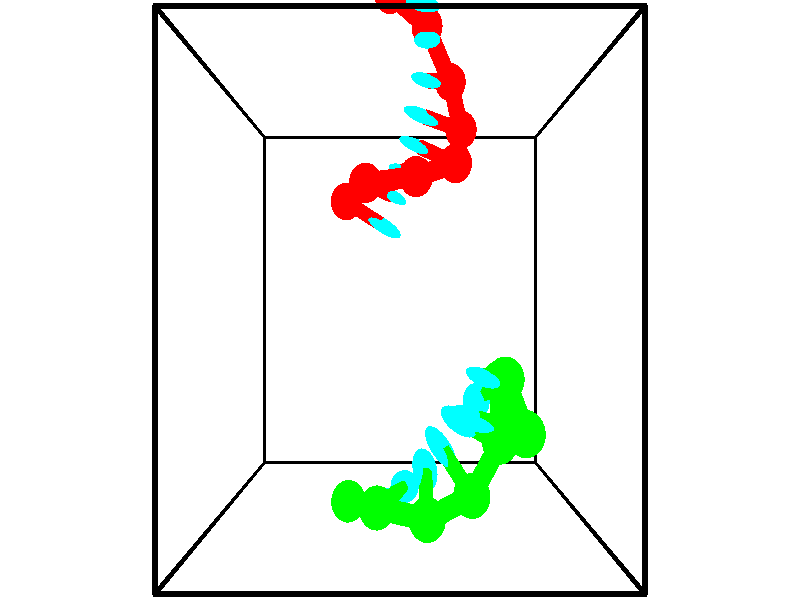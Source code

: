 // switches for output
#declare DRAW_BASES = 1; // possible values are 0, 1; only relevant for DNA ribbons
#declare DRAW_BASES_TYPE = 3; // possible values are 1, 2, 3; only relevant for DNA ribbons
#declare DRAW_FOG = 0; // set to 1 to enable fog

#include "colors.inc"

#include "transforms.inc"
background { rgb <1, 1, 1>}

#default {
   normal{
       ripples 0.25
       frequency 0.20
       turbulence 0.2
       lambda 5
   }
	finish {
		phong 0.1
		phong_size 40.
	}
}

// original window dimensions: 1024x640


// camera settings

camera {
	sky <-0, 1, 0>
	up <-0, 1, 0>
	right 1.6 * <1, 0, 0>
	location <2.5, 2.5, 11.1562>
	look_at <2.5, 2.5, 2.5>
	direction <0, 0, -8.6562>
	angle 67.0682
}


# declare cpy_camera_pos = <2.5, 2.5, 11.1562>;
# if (DRAW_FOG = 1)
fog {
	fog_type 2
	up vnormalize(cpy_camera_pos)
	color rgbt<1,1,1,0.3>
	distance 1e-5
	fog_alt 3e-3
	fog_offset 4
}
# end


// LIGHTS

# declare lum = 6;
global_settings {
	ambient_light rgb lum * <0.05, 0.05, 0.05>
	max_trace_level 15
}# declare cpy_direct_light_amount = 0.25;
light_source
{	1000 * <-1, -1, 1>,
	rgb lum * cpy_direct_light_amount
	parallel
}

light_source
{	1000 * <1, 1, -1>,
	rgb lum * cpy_direct_light_amount
	parallel
}

// strand 0

// nucleotide -1

// particle -1
sphere {
	<1.627031, 3.830073, 1.358273> 0.250000
	pigment { color rgbt <1,0,0,0> }
	no_shadow
}
cylinder {
	<1.978447, 3.639511, 1.372169>,  <2.189296, 3.525174, 1.380508>, 0.100000
	pigment { color rgbt <1,0,0,0> }
	no_shadow
}
cylinder {
	<1.978447, 3.639511, 1.372169>,  <1.627031, 3.830073, 1.358273>, 0.100000
	pigment { color rgbt <1,0,0,0> }
	no_shadow
}

// particle -1
sphere {
	<1.978447, 3.639511, 1.372169> 0.100000
	pigment { color rgbt <1,0,0,0> }
	no_shadow
}
sphere {
	0, 1
	scale<0.080000,0.200000,0.300000>
	matrix <0.424417, 0.811900, 0.400859,
		-0.219179, -0.337425, 0.915481,
		0.878539, -0.476406, 0.034743,
		2.242009, 3.496589, 1.382592>
	pigment { color rgbt <0,1,1,0> }
	no_shadow
}
cylinder {
	<1.984102, 3.969561, 2.069040>,  <1.627031, 3.830073, 1.358273>, 0.130000
	pigment { color rgbt <1,0,0,0> }
	no_shadow
}

// nucleotide -1

// particle -1
sphere {
	<1.984102, 3.969561, 2.069040> 0.250000
	pigment { color rgbt <1,0,0,0> }
	no_shadow
}
cylinder {
	<2.209667, 3.924911, 1.741737>,  <2.345006, 3.898122, 1.545356>, 0.100000
	pigment { color rgbt <1,0,0,0> }
	no_shadow
}
cylinder {
	<2.209667, 3.924911, 1.741737>,  <1.984102, 3.969561, 2.069040>, 0.100000
	pigment { color rgbt <1,0,0,0> }
	no_shadow
}

// particle -1
sphere {
	<2.209667, 3.924911, 1.741737> 0.100000
	pigment { color rgbt <1,0,0,0> }
	no_shadow
}
sphere {
	0, 1
	scale<0.080000,0.200000,0.300000>
	matrix <0.430073, 0.885554, 0.175587,
		0.705011, -0.450926, 0.547381,
		0.563912, -0.111623, -0.818256,
		2.378841, 3.891425, 1.496260>
	pigment { color rgbt <0,1,1,0> }
	no_shadow
}
cylinder {
	<2.736337, 4.020975, 2.225874>,  <1.984102, 3.969561, 2.069040>, 0.130000
	pigment { color rgbt <1,0,0,0> }
	no_shadow
}

// nucleotide -1

// particle -1
sphere {
	<2.736337, 4.020975, 2.225874> 0.250000
	pigment { color rgbt <1,0,0,0> }
	no_shadow
}
cylinder {
	<2.616131, 4.128616, 1.859863>,  <2.544007, 4.193201, 1.640257>, 0.100000
	pigment { color rgbt <1,0,0,0> }
	no_shadow
}
cylinder {
	<2.616131, 4.128616, 1.859863>,  <2.736337, 4.020975, 2.225874>, 0.100000
	pigment { color rgbt <1,0,0,0> }
	no_shadow
}

// particle -1
sphere {
	<2.616131, 4.128616, 1.859863> 0.100000
	pigment { color rgbt <1,0,0,0> }
	no_shadow
}
sphere {
	0, 1
	scale<0.080000,0.200000,0.300000>
	matrix <0.235216, 0.950651, 0.202329,
		0.924318, -0.154425, -0.348982,
		-0.300515, 0.269102, -0.915027,
		2.525976, 4.209347, 1.585355>
	pigment { color rgbt <0,1,1,0> }
	no_shadow
}
cylinder {
	<3.354670, 4.248151, 1.879526>,  <2.736337, 4.020975, 2.225874>, 0.130000
	pigment { color rgbt <1,0,0,0> }
	no_shadow
}

// nucleotide -1

// particle -1
sphere {
	<3.354670, 4.248151, 1.879526> 0.250000
	pigment { color rgbt <1,0,0,0> }
	no_shadow
}
cylinder {
	<3.015583, 4.409424, 1.741646>,  <2.812131, 4.506187, 1.658917>, 0.100000
	pigment { color rgbt <1,0,0,0> }
	no_shadow
}
cylinder {
	<3.015583, 4.409424, 1.741646>,  <3.354670, 4.248151, 1.879526>, 0.100000
	pigment { color rgbt <1,0,0,0> }
	no_shadow
}

// particle -1
sphere {
	<3.015583, 4.409424, 1.741646> 0.100000
	pigment { color rgbt <1,0,0,0> }
	no_shadow
}
sphere {
	0, 1
	scale<0.080000,0.200000,0.300000>
	matrix <0.279856, 0.891972, 0.355058,
		0.450617, 0.204522, -0.868973,
		-0.847717, 0.403183, -0.344702,
		2.761268, 4.530379, 1.638235>
	pigment { color rgbt <0,1,1,0> }
	no_shadow
}
cylinder {
	<3.481439, 4.780815, 1.438518>,  <3.354670, 4.248151, 1.879526>, 0.130000
	pigment { color rgbt <1,0,0,0> }
	no_shadow
}

// nucleotide -1

// particle -1
sphere {
	<3.481439, 4.780815, 1.438518> 0.250000
	pigment { color rgbt <1,0,0,0> }
	no_shadow
}
cylinder {
	<3.113911, 4.855042, 1.577850>,  <2.893394, 4.899577, 1.661450>, 0.100000
	pigment { color rgbt <1,0,0,0> }
	no_shadow
}
cylinder {
	<3.113911, 4.855042, 1.577850>,  <3.481439, 4.780815, 1.438518>, 0.100000
	pigment { color rgbt <1,0,0,0> }
	no_shadow
}

// particle -1
sphere {
	<3.113911, 4.855042, 1.577850> 0.100000
	pigment { color rgbt <1,0,0,0> }
	no_shadow
}
sphere {
	0, 1
	scale<0.080000,0.200000,0.300000>
	matrix <0.344713, 0.807120, 0.479301,
		-0.192204, 0.560466, -0.805565,
		-0.918820, 0.185566, 0.348332,
		2.838265, 4.910711, 1.682350>
	pigment { color rgbt <0,1,1,0> }
	no_shadow
}
cylinder {
	<3.329161, 5.483314, 1.227789>,  <3.481439, 4.780815, 1.438518>, 0.130000
	pigment { color rgbt <1,0,0,0> }
	no_shadow
}

// nucleotide -1

// particle -1
sphere {
	<3.329161, 5.483314, 1.227789> 0.250000
	pigment { color rgbt <1,0,0,0> }
	no_shadow
}
cylinder {
	<3.087719, 5.405319, 1.537018>,  <2.942853, 5.358522, 1.722555>, 0.100000
	pigment { color rgbt <1,0,0,0> }
	no_shadow
}
cylinder {
	<3.087719, 5.405319, 1.537018>,  <3.329161, 5.483314, 1.227789>, 0.100000
	pigment { color rgbt <1,0,0,0> }
	no_shadow
}

// particle -1
sphere {
	<3.087719, 5.405319, 1.537018> 0.100000
	pigment { color rgbt <1,0,0,0> }
	no_shadow
}
sphere {
	0, 1
	scale<0.080000,0.200000,0.300000>
	matrix <0.289510, 0.849845, 0.440396,
		-0.742862, 0.489637, -0.456521,
		-0.603606, -0.194986, 0.773072,
		2.906637, 5.346824, 1.768939>
	pigment { color rgbt <0,1,1,0> }
	no_shadow
}
cylinder {
	<2.935929, 6.180099, 1.412718>,  <3.329161, 5.483314, 1.227789>, 0.130000
	pigment { color rgbt <1,0,0,0> }
	no_shadow
}

// nucleotide -1

// particle -1
sphere {
	<2.935929, 6.180099, 1.412718> 0.250000
	pigment { color rgbt <1,0,0,0> }
	no_shadow
}
cylinder {
	<2.922874, 5.959106, 1.745872>,  <2.915042, 5.826511, 1.945765>, 0.100000
	pigment { color rgbt <1,0,0,0> }
	no_shadow
}
cylinder {
	<2.922874, 5.959106, 1.745872>,  <2.935929, 6.180099, 1.412718>, 0.100000
	pigment { color rgbt <1,0,0,0> }
	no_shadow
}

// particle -1
sphere {
	<2.922874, 5.959106, 1.745872> 0.100000
	pigment { color rgbt <1,0,0,0> }
	no_shadow
}
sphere {
	0, 1
	scale<0.080000,0.200000,0.300000>
	matrix <-0.023919, 0.833523, 0.551967,
		-0.999181, -0.001907, -0.040418,
		-0.032637, -0.552481, 0.832886,
		2.913083, 5.793362, 1.995738>
	pigment { color rgbt <0,1,1,0> }
	no_shadow
}
cylinder {
	<2.346978, 6.472673, 1.773125>,  <2.935929, 6.180099, 1.412718>, 0.130000
	pigment { color rgbt <1,0,0,0> }
	no_shadow
}

// nucleotide -1

// particle -1
sphere {
	<2.346978, 6.472673, 1.773125> 0.250000
	pigment { color rgbt <1,0,0,0> }
	no_shadow
}
cylinder {
	<2.629051, 6.302765, 2.000206>,  <2.798295, 6.200819, 2.136455>, 0.100000
	pigment { color rgbt <1,0,0,0> }
	no_shadow
}
cylinder {
	<2.629051, 6.302765, 2.000206>,  <2.346978, 6.472673, 1.773125>, 0.100000
	pigment { color rgbt <1,0,0,0> }
	no_shadow
}

// particle -1
sphere {
	<2.629051, 6.302765, 2.000206> 0.100000
	pigment { color rgbt <1,0,0,0> }
	no_shadow
}
sphere {
	0, 1
	scale<0.080000,0.200000,0.300000>
	matrix <0.050689, 0.828835, 0.557193,
		-0.707212, -0.364146, 0.606011,
		0.705182, -0.424772, 0.567703,
		2.840606, 6.175333, 2.170517>
	pigment { color rgbt <0,1,1,0> }
	no_shadow
}
// strand 1

// nucleotide -1

// particle -1
sphere {
	<4.075586, 1.098280, 3.567682> 0.250000
	pigment { color rgbt <0,1,0,0> }
	no_shadow
}
cylinder {
	<3.692899, 1.198181, 3.627434>,  <3.463286, 1.258122, 3.663285>, 0.100000
	pigment { color rgbt <0,1,0,0> }
	no_shadow
}
cylinder {
	<3.692899, 1.198181, 3.627434>,  <4.075586, 1.098280, 3.567682>, 0.100000
	pigment { color rgbt <0,1,0,0> }
	no_shadow
}

// particle -1
sphere {
	<3.692899, 1.198181, 3.627434> 0.100000
	pigment { color rgbt <0,1,0,0> }
	no_shadow
}
sphere {
	0, 1
	scale<0.080000,0.200000,0.300000>
	matrix <0.288684, 0.879349, 0.378690,
		-0.036778, 0.405423, -0.913389,
		-0.956718, 0.249754, 0.149380,
		3.405883, 1.273107, 3.672248>
	pigment { color rgbt <0,1,1,0> }
	no_shadow
}
cylinder {
	<3.907769, 1.621065, 3.103878>,  <4.075586, 1.098280, 3.567682>, 0.130000
	pigment { color rgbt <0,1,0,0> }
	no_shadow
}

// nucleotide -1

// particle -1
sphere {
	<3.907769, 1.621065, 3.103878> 0.250000
	pigment { color rgbt <0,1,0,0> }
	no_shadow
}
cylinder {
	<3.691400, 1.666550, 3.437218>,  <3.561578, 1.693840, 3.637222>, 0.100000
	pigment { color rgbt <0,1,0,0> }
	no_shadow
}
cylinder {
	<3.691400, 1.666550, 3.437218>,  <3.907769, 1.621065, 3.103878>, 0.100000
	pigment { color rgbt <0,1,0,0> }
	no_shadow
}

// particle -1
sphere {
	<3.691400, 1.666550, 3.437218> 0.100000
	pigment { color rgbt <0,1,0,0> }
	no_shadow
}
sphere {
	0, 1
	scale<0.080000,0.200000,0.300000>
	matrix <0.370999, 0.921475, 0.115078,
		-0.754826, 0.371420, -0.540634,
		-0.540923, 0.113711, 0.833350,
		3.529123, 1.700663, 3.687223>
	pigment { color rgbt <0,1,1,0> }
	no_shadow
}
cylinder {
	<3.947899, 1.510241, 2.326076>,  <3.907769, 1.621065, 3.103878>, 0.130000
	pigment { color rgbt <0,1,0,0> }
	no_shadow
}

// nucleotide -1

// particle -1
sphere {
	<3.947899, 1.510241, 2.326076> 0.250000
	pigment { color rgbt <0,1,0,0> }
	no_shadow
}
cylinder {
	<3.719778, 1.417938, 2.641418>,  <3.582905, 1.362556, 2.830624>, 0.100000
	pigment { color rgbt <0,1,0,0> }
	no_shadow
}
cylinder {
	<3.719778, 1.417938, 2.641418>,  <3.947899, 1.510241, 2.326076>, 0.100000
	pigment { color rgbt <0,1,0,0> }
	no_shadow
}

// particle -1
sphere {
	<3.719778, 1.417938, 2.641418> 0.100000
	pigment { color rgbt <0,1,0,0> }
	no_shadow
}
sphere {
	0, 1
	scale<0.080000,0.200000,0.300000>
	matrix <-0.655831, -0.449973, -0.606144,
		0.494611, -0.862714, 0.105284,
		-0.570303, -0.230757, 0.788356,
		3.548687, 1.348711, 2.877925>
	pigment { color rgbt <0,1,1,0> }
	no_shadow
}
cylinder {
	<3.927033, 0.795682, 2.526299>,  <3.947899, 1.510241, 2.326076>, 0.130000
	pigment { color rgbt <0,1,0,0> }
	no_shadow
}

// nucleotide -1

// particle -1
sphere {
	<3.927033, 0.795682, 2.526299> 0.250000
	pigment { color rgbt <0,1,0,0> }
	no_shadow
}
cylinder {
	<3.583166, 0.962830, 2.643845>,  <3.376845, 1.063118, 2.714372>, 0.100000
	pigment { color rgbt <0,1,0,0> }
	no_shadow
}
cylinder {
	<3.583166, 0.962830, 2.643845>,  <3.927033, 0.795682, 2.526299>, 0.100000
	pigment { color rgbt <0,1,0,0> }
	no_shadow
}

// particle -1
sphere {
	<3.583166, 0.962830, 2.643845> 0.100000
	pigment { color rgbt <0,1,0,0> }
	no_shadow
}
sphere {
	0, 1
	scale<0.080000,0.200000,0.300000>
	matrix <-0.510818, -0.709852, -0.484949,
		0.005956, -0.567007, 0.823691,
		-0.859668, 0.417868, 0.293865,
		3.325265, 1.088190, 2.732004>
	pigment { color rgbt <0,1,1,0> }
	no_shadow
}
cylinder {
	<3.475178, 0.282398, 2.959245>,  <3.927033, 0.795682, 2.526299>, 0.130000
	pigment { color rgbt <0,1,0,0> }
	no_shadow
}

// nucleotide -1

// particle -1
sphere {
	<3.475178, 0.282398, 2.959245> 0.250000
	pigment { color rgbt <0,1,0,0> }
	no_shadow
}
cylinder {
	<3.243332, 0.567307, 2.800896>,  <3.104225, 0.738252, 2.705886>, 0.100000
	pigment { color rgbt <0,1,0,0> }
	no_shadow
}
cylinder {
	<3.243332, 0.567307, 2.800896>,  <3.475178, 0.282398, 2.959245>, 0.100000
	pigment { color rgbt <0,1,0,0> }
	no_shadow
}

// particle -1
sphere {
	<3.243332, 0.567307, 2.800896> 0.100000
	pigment { color rgbt <0,1,0,0> }
	no_shadow
}
sphere {
	0, 1
	scale<0.080000,0.200000,0.300000>
	matrix <-0.539132, -0.699463, -0.469136,
		-0.611050, -0.058491, 0.789428,
		-0.579616, 0.712271, -0.395873,
		3.069448, 0.780988, 2.682133>
	pigment { color rgbt <0,1,1,0> }
	no_shadow
}
cylinder {
	<2.867249, 0.028581, 3.005510>,  <3.475178, 0.282398, 2.959245>, 0.130000
	pigment { color rgbt <0,1,0,0> }
	no_shadow
}

// nucleotide -1

// particle -1
sphere {
	<2.867249, 0.028581, 3.005510> 0.250000
	pigment { color rgbt <0,1,0,0> }
	no_shadow
}
cylinder {
	<2.862830, 0.280746, 2.695038>,  <2.860179, 0.432046, 2.508754>, 0.100000
	pigment { color rgbt <0,1,0,0> }
	no_shadow
}
cylinder {
	<2.862830, 0.280746, 2.695038>,  <2.867249, 0.028581, 3.005510>, 0.100000
	pigment { color rgbt <0,1,0,0> }
	no_shadow
}

// particle -1
sphere {
	<2.862830, 0.280746, 2.695038> 0.100000
	pigment { color rgbt <0,1,0,0> }
	no_shadow
}
sphere {
	0, 1
	scale<0.080000,0.200000,0.300000>
	matrix <-0.443273, -0.698878, -0.561319,
		-0.896319, 0.337860, 0.287165,
		-0.011045, 0.630413, -0.776181,
		2.859516, 0.469870, 2.462183>
	pigment { color rgbt <0,1,1,0> }
	no_shadow
}
cylinder {
	<2.179314, 0.101694, 2.797415>,  <2.867249, 0.028581, 3.005510>, 0.130000
	pigment { color rgbt <0,1,0,0> }
	no_shadow
}

// nucleotide -1

// particle -1
sphere {
	<2.179314, 0.101694, 2.797415> 0.250000
	pigment { color rgbt <0,1,0,0> }
	no_shadow
}
cylinder {
	<2.403077, 0.159821, 2.470993>,  <2.537335, 0.194696, 2.275140>, 0.100000
	pigment { color rgbt <0,1,0,0> }
	no_shadow
}
cylinder {
	<2.403077, 0.159821, 2.470993>,  <2.179314, 0.101694, 2.797415>, 0.100000
	pigment { color rgbt <0,1,0,0> }
	no_shadow
}

// particle -1
sphere {
	<2.403077, 0.159821, 2.470993> 0.100000
	pigment { color rgbt <0,1,0,0> }
	no_shadow
}
sphere {
	0, 1
	scale<0.080000,0.200000,0.300000>
	matrix <-0.593033, -0.617675, -0.516516,
		-0.579115, 0.772891, -0.259356,
		0.559408, 0.145315, -0.816055,
		2.570899, 0.203415, 2.226177>
	pigment { color rgbt <0,1,1,0> }
	no_shadow
}
cylinder {
	<1.743563, 0.045002, 2.316937>,  <2.179314, 0.101694, 2.797415>, 0.130000
	pigment { color rgbt <0,1,0,0> }
	no_shadow
}

// nucleotide -1

// particle -1
sphere {
	<1.743563, 0.045002, 2.316937> 0.250000
	pigment { color rgbt <0,1,0,0> }
	no_shadow
}
cylinder {
	<2.091326, -0.015656, 2.128838>,  <2.299983, -0.052050, 2.015978>, 0.100000
	pigment { color rgbt <0,1,0,0> }
	no_shadow
}
cylinder {
	<2.091326, -0.015656, 2.128838>,  <1.743563, 0.045002, 2.316937>, 0.100000
	pigment { color rgbt <0,1,0,0> }
	no_shadow
}

// particle -1
sphere {
	<2.091326, -0.015656, 2.128838> 0.100000
	pigment { color rgbt <0,1,0,0> }
	no_shadow
}
sphere {
	0, 1
	scale<0.080000,0.200000,0.300000>
	matrix <-0.424811, -0.715445, -0.554684,
		-0.252323, 0.682013, -0.686434,
		0.869407, -0.151645, -0.470250,
		2.352148, -0.061149, 1.987763>
	pigment { color rgbt <0,1,1,0> }
	no_shadow
}
// box output
cylinder {
	<0.000000, 0.000000, 0.000000>,  <5.000000, 0.000000, 0.000000>, 0.025000
	pigment { color rgbt <0,0,0,0> }
	no_shadow
}
cylinder {
	<0.000000, 0.000000, 0.000000>,  <0.000000, 5.000000, 0.000000>, 0.025000
	pigment { color rgbt <0,0,0,0> }
	no_shadow
}
cylinder {
	<0.000000, 0.000000, 0.000000>,  <0.000000, 0.000000, 5.000000>, 0.025000
	pigment { color rgbt <0,0,0,0> }
	no_shadow
}
cylinder {
	<5.000000, 5.000000, 5.000000>,  <0.000000, 5.000000, 5.000000>, 0.025000
	pigment { color rgbt <0,0,0,0> }
	no_shadow
}
cylinder {
	<5.000000, 5.000000, 5.000000>,  <5.000000, 0.000000, 5.000000>, 0.025000
	pigment { color rgbt <0,0,0,0> }
	no_shadow
}
cylinder {
	<5.000000, 5.000000, 5.000000>,  <5.000000, 5.000000, 0.000000>, 0.025000
	pigment { color rgbt <0,0,0,0> }
	no_shadow
}
cylinder {
	<0.000000, 0.000000, 5.000000>,  <0.000000, 5.000000, 5.000000>, 0.025000
	pigment { color rgbt <0,0,0,0> }
	no_shadow
}
cylinder {
	<0.000000, 0.000000, 5.000000>,  <5.000000, 0.000000, 5.000000>, 0.025000
	pigment { color rgbt <0,0,0,0> }
	no_shadow
}
cylinder {
	<5.000000, 5.000000, 0.000000>,  <0.000000, 5.000000, 0.000000>, 0.025000
	pigment { color rgbt <0,0,0,0> }
	no_shadow
}
cylinder {
	<5.000000, 5.000000, 0.000000>,  <5.000000, 0.000000, 0.000000>, 0.025000
	pigment { color rgbt <0,0,0,0> }
	no_shadow
}
cylinder {
	<5.000000, 0.000000, 5.000000>,  <5.000000, 0.000000, 0.000000>, 0.025000
	pigment { color rgbt <0,0,0,0> }
	no_shadow
}
cylinder {
	<0.000000, 5.000000, 0.000000>,  <0.000000, 5.000000, 5.000000>, 0.025000
	pigment { color rgbt <0,0,0,0> }
	no_shadow
}
// end of box output
